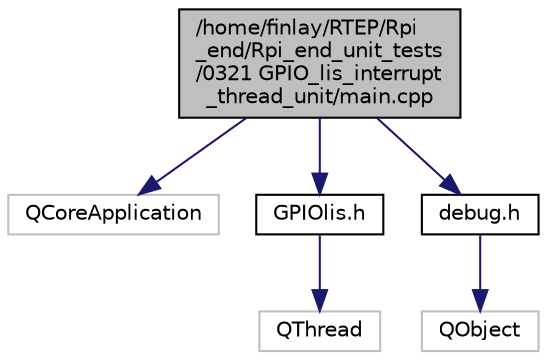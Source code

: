 digraph "/home/finlay/RTEP/Rpi_end/Rpi_end_unit_tests/0321 GPIO_lis_interrupt_thread_unit/main.cpp"
{
 // LATEX_PDF_SIZE
  edge [fontname="Helvetica",fontsize="10",labelfontname="Helvetica",labelfontsize="10"];
  node [fontname="Helvetica",fontsize="10",shape=record];
  Node1 [label="/home/finlay/RTEP/Rpi\l_end/Rpi_end_unit_tests\l/0321 GPIO_lis_interrupt\l_thread_unit/main.cpp",height=0.2,width=0.4,color="black", fillcolor="grey75", style="filled", fontcolor="black",tooltip=" "];
  Node1 -> Node2 [color="midnightblue",fontsize="10",style="solid"];
  Node2 [label="QCoreApplication",height=0.2,width=0.4,color="grey75", fillcolor="white", style="filled",tooltip=" "];
  Node1 -> Node3 [color="midnightblue",fontsize="10",style="solid"];
  Node3 [label="GPIOlis.h",height=0.2,width=0.4,color="black", fillcolor="white", style="filled",URL="$_rpi__end__unit__tests_20321_01_g_p_i_o__lis__interrupt__thread__unit_2_g_p_i_olis_8h.html",tooltip=" "];
  Node3 -> Node4 [color="midnightblue",fontsize="10",style="solid"];
  Node4 [label="QThread",height=0.2,width=0.4,color="grey75", fillcolor="white", style="filled",tooltip=" "];
  Node1 -> Node5 [color="midnightblue",fontsize="10",style="solid"];
  Node5 [label="debug.h",height=0.2,width=0.4,color="black", fillcolor="white", style="filled",URL="$debug_8h.html",tooltip=" "];
  Node5 -> Node6 [color="midnightblue",fontsize="10",style="solid"];
  Node6 [label="QObject",height=0.2,width=0.4,color="grey75", fillcolor="white", style="filled",tooltip=" "];
}
